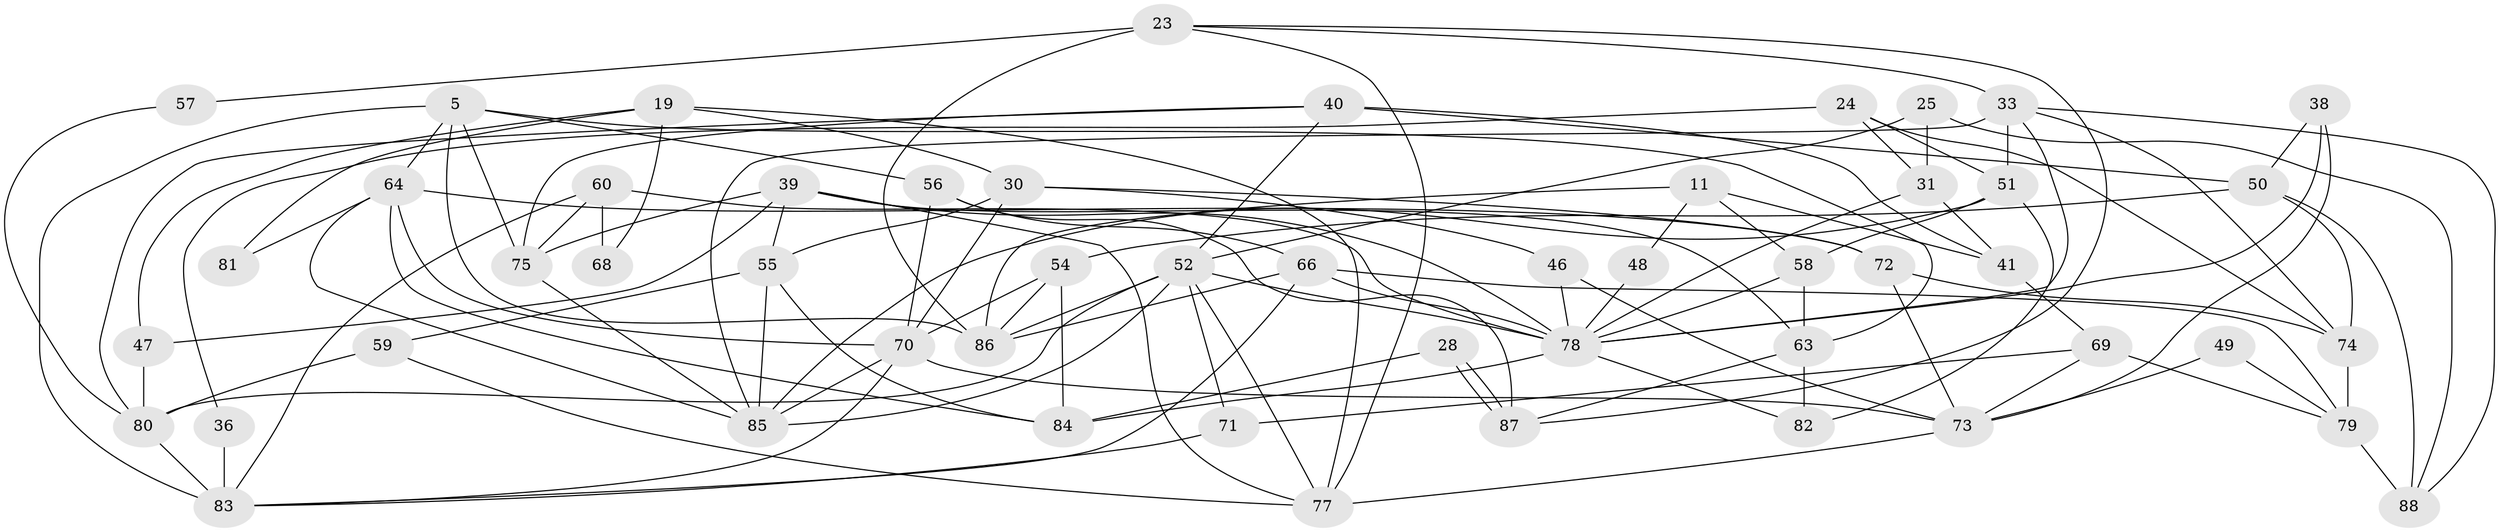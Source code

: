 // original degree distribution, {3: 0.29545454545454547, 4: 0.2840909090909091, 7: 0.03409090909090909, 5: 0.17045454545454544, 6: 0.11363636363636363, 2: 0.10227272727272728}
// Generated by graph-tools (version 1.1) at 2025/54/03/04/25 21:54:20]
// undirected, 52 vertices, 120 edges
graph export_dot {
graph [start="1"]
  node [color=gray90,style=filled];
  5;
  11;
  19;
  23;
  24;
  25 [super="+7"];
  28;
  30 [super="+18"];
  31;
  33 [super="+17+32"];
  36;
  38;
  39;
  40 [super="+6+20"];
  41;
  46;
  47 [super="+29"];
  48;
  49;
  50 [super="+8"];
  51;
  52 [super="+14+12"];
  54;
  55 [super="+13"];
  56;
  57;
  58;
  59;
  60;
  63 [super="+16"];
  64 [super="+44+35"];
  66 [super="+34"];
  68;
  69;
  70 [super="+4"];
  71;
  72 [super="+37"];
  73 [super="+67"];
  74;
  75 [super="+10"];
  77 [super="+3"];
  78 [super="+61+22"];
  79 [super="+27"];
  80 [super="+53"];
  81;
  82;
  83 [super="+43"];
  84 [super="+65"];
  85 [super="+62"];
  86 [super="+45"];
  87 [super="+76"];
  88;
  5 -- 56;
  5 -- 83 [weight=2];
  5 -- 86;
  5 -- 63;
  5 -- 75;
  5 -- 64;
  11 -- 86;
  11 -- 58;
  11 -- 41;
  11 -- 48;
  19 -- 30;
  19 -- 68;
  19 -- 81;
  19 -- 47;
  19 -- 77;
  23 -- 86 [weight=2];
  23 -- 57;
  23 -- 87;
  23 -- 77;
  23 -- 33;
  24 -- 51;
  24 -- 74;
  24 -- 31;
  24 -- 36;
  25 -- 31 [weight=2];
  25 -- 88;
  25 -- 52;
  28 -- 87;
  28 -- 87;
  28 -- 84;
  30 -- 72;
  30 -- 46;
  30 -- 70;
  30 -- 55;
  31 -- 41;
  31 -- 78;
  33 -- 85;
  33 -- 51 [weight=2];
  33 -- 78;
  33 -- 88;
  33 -- 74;
  36 -- 83;
  38 -- 50 [weight=2];
  38 -- 73;
  38 -- 78 [weight=2];
  39 -- 55;
  39 -- 63;
  39 -- 75;
  39 -- 47;
  39 -- 77;
  39 -- 78;
  40 -- 41 [weight=2];
  40 -- 80;
  40 -- 50;
  40 -- 75;
  40 -- 52;
  41 -- 69;
  46 -- 73;
  46 -- 78;
  47 -- 80 [weight=2];
  48 -- 78;
  49 -- 79;
  49 -- 73;
  50 -- 88;
  50 -- 54;
  50 -- 74;
  51 -- 58;
  51 -- 82;
  51 -- 85;
  52 -- 80;
  52 -- 86;
  52 -- 78 [weight=2];
  52 -- 71;
  52 -- 77 [weight=2];
  52 -- 85;
  54 -- 70;
  54 -- 84;
  54 -- 86;
  55 -- 85;
  55 -- 84 [weight=2];
  55 -- 59;
  56 -- 70 [weight=2];
  56 -- 87 [weight=2];
  56 -- 66;
  57 -- 80;
  58 -- 63 [weight=2];
  58 -- 78;
  59 -- 80;
  59 -- 77;
  60 -- 68;
  60 -- 83;
  60 -- 75;
  60 -- 78;
  63 -- 87;
  63 -- 82;
  64 -- 72 [weight=2];
  64 -- 81;
  64 -- 85;
  64 -- 84;
  64 -- 70;
  66 -- 79;
  66 -- 83;
  66 -- 78;
  66 -- 86;
  69 -- 71;
  69 -- 79;
  69 -- 73;
  70 -- 83;
  70 -- 73;
  70 -- 85;
  71 -- 83;
  72 -- 74;
  72 -- 73;
  73 -- 77 [weight=2];
  74 -- 79 [weight=2];
  75 -- 85;
  78 -- 82;
  78 -- 84 [weight=2];
  79 -- 88 [weight=2];
  80 -- 83 [weight=2];
}
